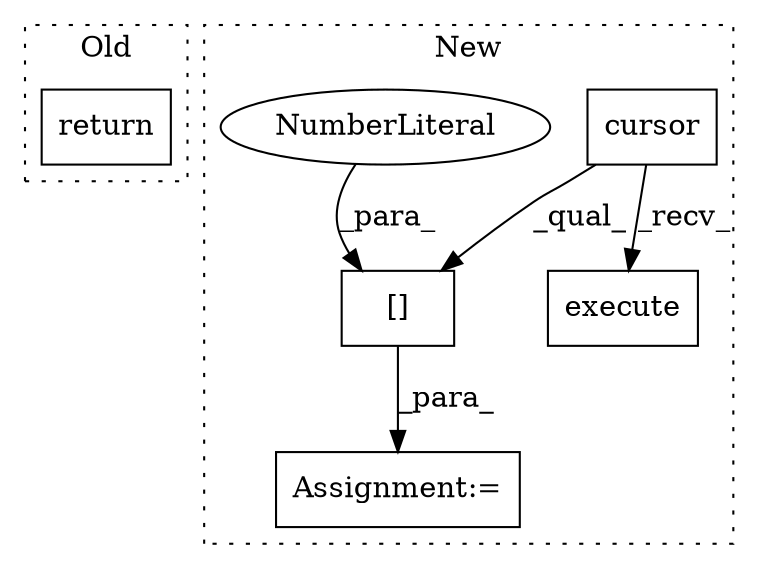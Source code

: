digraph G {
subgraph cluster0 {
1 [label="return" a="41" s="9249" l="7" shape="box"];
label = "Old";
style="dotted";
}
subgraph cluster1 {
2 [label="cursor" a="32" s="8732" l="8" shape="box"];
3 [label="execute" a="32" s="8832,8971" l="8,2" shape="box"];
4 [label="[]" a="2" s="9043,9049" l="5,1" shape="box"];
5 [label="NumberLiteral" a="34" s="9048" l="1" shape="ellipse"];
6 [label="Assignment:=" a="7" s="9041" l="2" shape="box"];
label = "New";
style="dotted";
}
2 -> 3 [label="_recv_"];
2 -> 4 [label="_qual_"];
4 -> 6 [label="_para_"];
5 -> 4 [label="_para_"];
}